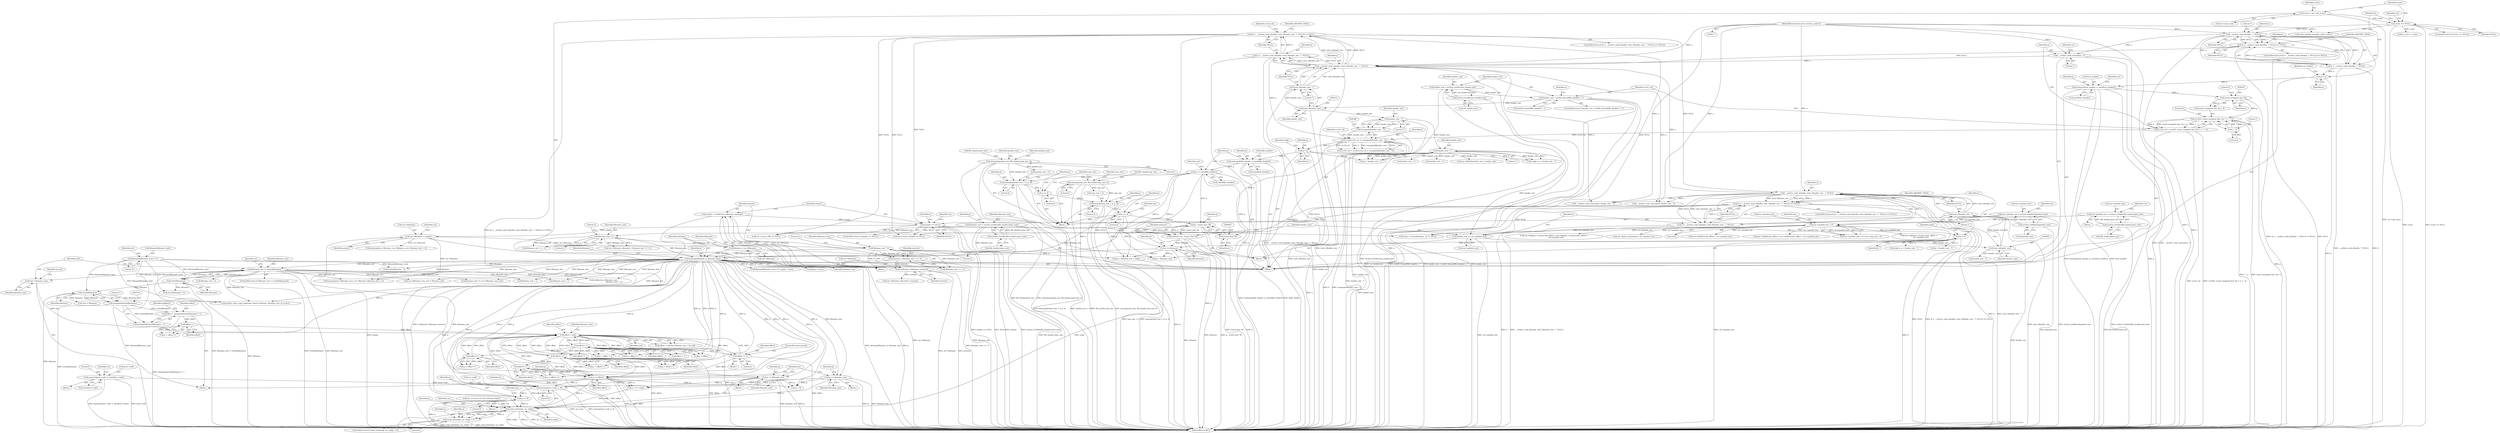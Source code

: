digraph "0_libarchive_5562545b5562f6d12a4ef991fae158bf4ccf92b6@API" {
"1001359" [label="(Call,memcpy(rar->salt, p, 8))"];
"1000304" [label="(Call,memset(&rar->salt, 0, sizeof(rar->salt)))"];
"1000700" [label="(Call,memcpy(filename, p, filename_size))"];
"1000695" [label="(Call,filename = rar->filename)"];
"1000685" [label="(Call,rar->filename = newptr)"];
"1000672" [label="(Call,newptr == NULL)"];
"1000664" [label="(Call,newptr = realloc(rar->filename, newsize))"];
"1000666" [label="(Call,realloc(rar->filename, newsize))"];
"1000657" [label="(Call,newsize = filename_size * 2 + 2)"];
"1000660" [label="(Call,filename_size * 2)"];
"1000650" [label="(Call,filename_size * 2)"];
"1000622" [label="(Call,filename_size = archive_le16dec(file_header.name_size))"];
"1000624" [label="(Call,archive_le16dec(file_header.name_size))"];
"1000366" [label="(Call,(h = __archive_read_ahead(a, (size_t)header_size - 7, NULL)) == NULL)"];
"1000367" [label="(Call,h = __archive_read_ahead(a, (size_t)header_size - 7, NULL))"];
"1000369" [label="(Call,__archive_read_ahead(a, (size_t)header_size - 7, NULL))"];
"1000253" [label="(Call,__archive_read_consume(a, 7))"];
"1000192" [label="(Call,__archive_read_ahead(a, 7, NULL))"];
"1000118" [label="(MethodParameterIn,struct archive_read *a)"];
"1000159" [label="(Call,sconv == NULL)"];
"1000153" [label="(Call,sconv = rar->opt_sconv)"];
"1000371" [label="(Call,(size_t)header_size - 7)"];
"1000372" [label="(Call,(size_t)header_size)"];
"1000223" [label="(Call,header_size < (int64_t)sizeof(file_header) + 7)"];
"1000216" [label="(Call,header_size = archive_le16dec(rar_header.size))"];
"1000218" [label="(Call,archive_le16dec(rar_header.size))"];
"1000189" [label="(Call,(h = __archive_read_ahead(a, 7, NULL)) == NULL)"];
"1000190" [label="(Call,h = __archive_read_ahead(a, 7, NULL))"];
"1000595" [label="(Call,(h = __archive_read_ahead(a, (size_t)header_size - 7, NULL)) == NULL)"];
"1000596" [label="(Call,h = __archive_read_ahead(a, (size_t)header_size - 7, NULL))"];
"1000598" [label="(Call,__archive_read_ahead(a, (size_t)header_size - 7, NULL))"];
"1000600" [label="(Call,(size_t)header_size - 7)"];
"1000601" [label="(Call,(size_t)header_size)"];
"1000589" [label="(Call,header_size += rar->packed_size)"];
"1000549" [label="(Call,rar->packed_size < 0)"];
"1000515" [label="(Call,rar->packed_size = archive_le64dec(&packed_size))"];
"1000519" [label="(Call,archive_le64dec(&packed_size))"];
"1000531" [label="(Call,rar->packed_size = archive_le32dec(file_header.pack_size))"];
"1000535" [label="(Call,archive_le32dec(file_header.pack_size))"];
"1000416" [label="(Call,header_size - 7)"];
"1000387" [label="(Call,header_size - 7)"];
"1000512" [label="(Call,p += 4)"];
"1000506" [label="(Call,memcpy(unp_size + 4, p, 4))"];
"1000500" [label="(Call,memcpy(unp_size, file_header.unp_size, 4))"];
"1000497" [label="(Call,p += 4)"];
"1000491" [label="(Call,memcpy(packed_size + 4, p, 4))"];
"1000485" [label="(Call,memcpy(packed_size, file_header.pack_size, 4))"];
"1000425" [label="(Call,p += sizeof(file_header))"];
"1000419" [label="(Call,memcpy(&file_header, p, sizeof(file_header)))"];
"1000409" [label="(Call,p = h)"];
"1000382" [label="(Call,crc32(crc32_val, h, (unsigned)(header_size - 7)))"];
"1000241" [label="(Call,crc32_val = crc32(0, (const unsigned char *)p + 2, 7 - 2))"];
"1000243" [label="(Call,crc32(0, (const unsigned char *)p + 2, 7 - 2))"];
"1000246" [label="(Call,(const unsigned char *)p)"];
"1000202" [label="(Call,memcpy(&rar_header, p, sizeof(rar_header)))"];
"1000199" [label="(Call,p = h)"];
"1000250" [label="(Call,7 - 2)"];
"1000385" [label="(Call,(unsigned)(header_size - 7))"];
"1000619" [label="(Call,p += distance)"];
"1000582" [label="(Call,distance = p - (const char *)h)"];
"1000584" [label="(Call,p - (const char *)h)"];
"1000586" [label="(Call,(const char *)h)"];
"1000609" [label="(Call,p = h)"];
"1001055" [label="(Call,p += filename_size)"];
"1000717" [label="(Call,filename_size != strlen(filename))"];
"1000719" [label="(Call,strlen(filename))"];
"1000704" [label="(Call,filename[filename_size] = '\0')"];
"1001007" [label="(Call,p += offset)"];
"1000807" [label="(Call,offset++)"];
"1000761" [label="(Call,offset < end)"];
"1000849" [label="(Call,offset += 2)"];
"1000777" [label="(Call,offset++)"];
"1000863" [label="(Call,offset++)"];
"1000751" [label="(Call,offset++)"];
"1000738" [label="(Call,offset = (unsigned)strlen(filename) + 1)"];
"1000741" [label="(Call,(unsigned)strlen(filename))"];
"1000743" [label="(Call,strlen(filename))"];
"1000875" [label="(Call,offset++)"];
"1000825" [label="(Call,offset++)"];
"1000727" [label="(Call,end = filename_size)"];
"1001075" [label="(Call,p += filename_size)"];
"1001365" [label="(Call,p += 8)"];
"1001377" [label="(Call,read_exttime(p, rar, endp))"];
"1001376" [label="(Call,read_exttime(p, rar, endp) < 0)"];
"1001360" [label="(Call,rar->salt)"];
"1000629" [label="(Call,p + filename_size > endp)"];
"1000597" [label="(Identifier,h)"];
"1000745" [label="(Literal,1)"];
"1000118" [label="(MethodParameterIn,struct archive_read *a)"];
"1000367" [label="(Call,h = __archive_read_ahead(a, (size_t)header_size - 7, NULL))"];
"1001101" [label="(Call,__archive_read_consume(a, header_size - 7))"];
"1000166" [label="(Identifier,rar)"];
"1000731" [label="(Identifier,fn_end)"];
"1000604" [label="(Literal,7)"];
"1001057" [label="(Identifier,filename_size)"];
"1000510" [label="(Identifier,p)"];
"1000690" [label="(Call,rar->filename_allocated = newsize)"];
"1000739" [label="(Identifier,offset)"];
"1000375" [label="(Literal,7)"];
"1000548" [label="(Call,rar->packed_size < 0 || rar->unp_size < 0)"];
"1001342" [label="(Block,)"];
"1001377" [label="(Call,read_exttime(p, rar, endp))"];
"1000497" [label="(Call,p += 4)"];
"1001075" [label="(Call,p += filename_size)"];
"1000664" [label="(Call,newptr = realloc(rar->filename, newsize))"];
"1001247" [label="(Call,realloc(rar->filename_save,\n                                      filename_size + 1))"];
"1000426" [label="(Identifier,p)"];
"1000743" [label="(Call,strlen(filename))"];
"1000594" [label="(ControlStructure,if ((h = __archive_read_ahead(a, (size_t)header_size - 7, NULL)) == NULL))"];
"1000732" [label="(Call,filename_size * 2)"];
"1000253" [label="(Call,__archive_read_consume(a, 7))"];
"1000625" [label="(Call,file_header.name_size)"];
"1000485" [label="(Call,memcpy(packed_size, file_header.pack_size, 4))"];
"1000189" [label="(Call,(h = __archive_read_ahead(a, 7, NULL)) == NULL)"];
"1000387" [label="(Call,header_size - 7)"];
"1000242" [label="(Identifier,crc32_val)"];
"1000412" [label="(Call,endp = p + header_size - 7)"];
"1001371" [label="(Identifier,rar)"];
"1000549" [label="(Call,rar->packed_size < 0)"];
"1000705" [label="(Call,filename[filename_size])"];
"1000761" [label="(Call,offset < end)"];
"1000718" [label="(Identifier,filename_size)"];
"1000532" [label="(Call,rar->packed_size)"];
"1000695" [label="(Call,filename = rar->filename)"];
"1001364" [label="(Literal,8)"];
"1000377" [label="(Identifier,NULL)"];
"1000765" [label="(Identifier,filename_size)"];
"1000531" [label="(Call,rar->packed_size = archive_le32dec(file_header.pack_size))"];
"1000687" [label="(Identifier,rar)"];
"1001345" [label="(Call,p + 8)"];
"1000666" [label="(Call,realloc(rar->filename, newsize))"];
"1000808" [label="(Identifier,offset)"];
"1000121" [label="(Block,)"];
"1000490" [label="(Literal,4)"];
"1000158" [label="(ControlStructure,if (sconv == NULL))"];
"1000196" [label="(Identifier,NULL)"];
"1000502" [label="(Call,file_header.unp_size)"];
"1001741" [label="(MethodReturn,RET)"];
"1000193" [label="(Identifier,a)"];
"1000414" [label="(Call,p + header_size - 7)"];
"1000696" [label="(Identifier,filename)"];
"1000598" [label="(Call,__archive_read_ahead(a, (size_t)header_size - 7, NULL))"];
"1000599" [label="(Identifier,a)"];
"1000218" [label="(Call,archive_le16dec(rar_header.size))"];
"1000863" [label="(Call,offset++)"];
"1000210" [label="(Identifier,rar)"];
"1000622" [label="(Call,filename_size = archive_le16dec(file_header.name_size))"];
"1000686" [label="(Call,rar->filename)"];
"1001059" [label="(Block,)"];
"1000205" [label="(Identifier,p)"];
"1000501" [label="(Identifier,unp_size)"];
"1000674" [label="(Identifier,NULL)"];
"1000717" [label="(Call,filename_size != strlen(filename))"];
"1000616" [label="(Call,header_size - 7)"];
"1000749" [label="(Call,p + offset++)"];
"1000425" [label="(Call,p += sizeof(file_header))"];
"1000206" [label="(Call,sizeof(rar_header))"];
"1001359" [label="(Call,memcpy(rar->salt, p, 8))"];
"1000556" [label="(Identifier,rar)"];
"1001076" [label="(Identifier,p)"];
"1000243" [label="(Call,crc32(0, (const unsigned char *)p + 2, 7 - 2))"];
"1000702" [label="(Identifier,p)"];
"1000224" [label="(Identifier,header_size)"];
"1000491" [label="(Call,memcpy(packed_size + 4, p, 4))"];
"1001103" [label="(Call,header_size - 7)"];
"1000651" [label="(Identifier,filename_size)"];
"1000727" [label="(Call,end = filename_size)"];
"1000420" [label="(Call,&file_header)"];
"1000663" [label="(Literal,2)"];
"1000484" [label="(Block,)"];
"1000250" [label="(Call,7 - 2)"];
"1000704" [label="(Call,filename[filename_size] = '\0')"];
"1000805" [label="(Call,p + offset++)"];
"1000747" [label="(Identifier,highbyte)"];
"1000519" [label="(Call,archive_le64dec(&packed_size))"];
"1000624" [label="(Call,archive_le16dec(file_header.name_size))"];
"1001226" [label="(Call,rar->dbo[rar->cursor].start_offset +\n        rar->packed_size)"];
"1000612" [label="(Call,endp = p + header_size - 7)"];
"1000188" [label="(ControlStructure,if ((h = __archive_read_ahead(a, 7, NULL)) == NULL))"];
"1000246" [label="(Call,(const unsigned char *)p)"];
"1000520" [label="(Call,&packed_size)"];
"1000496" [label="(Literal,4)"];
"1000194" [label="(Literal,7)"];
"1000541" [label="(Identifier,rar)"];
"1000740" [label="(Call,(unsigned)strlen(filename) + 1)"];
"1000517" [label="(Identifier,rar)"];
"1000983" [label="(Call,strp = filename)"];
"1001376" [label="(Call,read_exttime(p, rar, endp) < 0)"];
"1000191" [label="(Identifier,h)"];
"1000550" [label="(Call,rar->packed_size)"];
"1001055" [label="(Call,p += filename_size)"];
"1000826" [label="(Identifier,offset)"];
"1000144" [label="(Call,rar = (struct rar *)(a->format->data))"];
"1000588" [label="(Identifier,h)"];
"1000384" [label="(Identifier,h)"];
"1000235" [label="(Identifier,a)"];
"1000741" [label="(Call,(unsigned)strlen(filename))"];
"1000153" [label="(Call,sconv = rar->opt_sconv)"];
"1000530" [label="(Block,)"];
"1001047" [label="(Call,strchr(filename, '\\'))"];
"1000427" [label="(Call,sizeof(file_header))"];
"1000613" [label="(Identifier,endp)"];
"1001261" [label="(Call,filename_size + 1)"];
"1000254" [label="(Identifier,a)"];
"1000535" [label="(Call,archive_le32dec(file_header.pack_size))"];
"1000864" [label="(Identifier,offset)"];
"1000719" [label="(Call,strlen(filename))"];
"1000499" [label="(Literal,4)"];
"1001216" [label="(Call,rar->dbo[rar->cursor].end_offset = rar->dbo[rar->cursor].start_offset +\n        rar->packed_size)"];
"1000195" [label="(Identifier,NULL)"];
"1000383" [label="(Identifier,crc32_val)"];
"1000155" [label="(Call,rar->opt_sconv)"];
"1000728" [label="(Identifier,end)"];
"1000914" [label="(Call,filename[filename_size++] = p[cp] + extra)"];
"1000569" [label="(Call,rar->bytes_remaining = rar->packed_size)"];
"1000837" [label="(Call,offset + 1)"];
"1000762" [label="(Identifier,offset)"];
"1000658" [label="(Identifier,newsize)"];
"1000614" [label="(Call,p + header_size - 7)"];
"1001394" [label="(Call,header_size - 7)"];
"1000791" [label="(Block,)"];
"1000654" [label="(Block,)"];
"1000667" [label="(Call,rar->filename)"];
"1000516" [label="(Call,rar->packed_size)"];
"1000223" [label="(Call,header_size < (int64_t)sizeof(file_header) + 7)"];
"1000665" [label="(Identifier,newptr)"];
"1001254" [label="(Call,memcpy(rar->filename_save, rar->filename, filename_size + 1))"];
"1000591" [label="(Call,rar->packed_size)"];
"1000512" [label="(Call,p += 4)"];
"1000255" [label="(Literal,7)"];
"1000580" [label="(Block,)"];
"1001661" [label="(Call,archive_entry_copy_pathname_l(entry, filename, filename_size, fn_sconv))"];
"1000192" [label="(Call,__archive_read_ahead(a, 7, NULL))"];
"1000653" [label="(Literal,2)"];
"1000589" [label="(Call,header_size += rar->packed_size)"];
"1000584" [label="(Call,p - (const char *)h)"];
"1001064" [label="(Call,(strp = strchr(filename, '\\')) != NULL)"];
"1000389" [label="(Literal,7)"];
"1000608" [label="(Identifier,ARCHIVE_FATAL)"];
"1000861" [label="(Call,p + offset++)"];
"1000807" [label="(Call,offset++)"];
"1000851" [label="(Literal,2)"];
"1000508" [label="(Identifier,unp_size)"];
"1000251" [label="(Literal,7)"];
"1001386" [label="(Identifier,a)"];
"1000249" [label="(Literal,2)"];
"1000413" [label="(Identifier,endp)"];
"1000763" [label="(Identifier,end)"];
"1000631" [label="(Identifier,p)"];
"1000697" [label="(Call,rar->filename)"];
"1000953" [label="(Call,rar->sconv_utf16be == NULL)"];
"1000310" [label="(Call,sizeof(rar->salt))"];
"1000241" [label="(Call,crc32_val = crc32(0, (const unsigned char *)p + 2, 7 - 2))"];
"1000660" [label="(Call,filename_size * 2)"];
"1000388" [label="(Identifier,header_size)"];
"1001013" [label="(Call,rar->sconv_utf8 == NULL)"];
"1000645" [label="(Call,rar->filename_allocated < filename_size * 2 + 2)"];
"1000507" [label="(Call,unp_size + 4)"];
"1000536" [label="(Call,file_header.pack_size)"];
"1001363" [label="(Identifier,p)"];
"1000492" [label="(Call,packed_size + 4)"];
"1000760" [label="(Call,offset < end && filename_size < fn_end)"];
"1000630" [label="(Call,p + filename_size)"];
"1000738" [label="(Call,offset = (unsigned)strlen(filename) + 1)"];
"1001264" [label="(Call,rar->filename_save_size = filename_size)"];
"1000875" [label="(Call,offset++)"];
"1000260" [label="(Identifier,rar)"];
"1000849" [label="(Call,offset += 2)"];
"1000553" [label="(Literal,0)"];
"1000873" [label="(Call,p + offset++)"];
"1000371" [label="(Call,(size_t)header_size - 7)"];
"1001007" [label="(Call,p += offset)"];
"1000876" [label="(Identifier,offset)"];
"1000225" [label="(Call,(int64_t)sizeof(file_header) + 7)"];
"1000222" [label="(ControlStructure,if (header_size < (int64_t)sizeof(file_header) + 7))"];
"1000199" [label="(Call,p = h)"];
"1000751" [label="(Call,offset++)"];
"1000700" [label="(Call,memcpy(filename, p, filename_size))"];
"1000752" [label="(Identifier,offset)"];
"1000679" [label="(Identifier,a)"];
"1000596" [label="(Call,h = __archive_read_ahead(a, (size_t)header_size - 7, NULL))"];
"1001378" [label="(Identifier,p)"];
"1000366" [label="(Call,(h = __archive_read_ahead(a, (size_t)header_size - 7, NULL)) == NULL)"];
"1000850" [label="(Identifier,offset)"];
"1000198" [label="(Identifier,ARCHIVE_FATAL)"];
"1000595" [label="(Call,(h = __archive_read_ahead(a, (size_t)header_size - 7, NULL)) == NULL)"];
"1000659" [label="(Call,filename_size * 2 + 2)"];
"1001418" [label="(Call,rar->dbo[0].start_offset + rar->packed_size)"];
"1000672" [label="(Call,newptr == NULL)"];
"1000376" [label="(Identifier,NULL)"];
"1000382" [label="(Call,crc32(crc32_val, h, (unsigned)(header_size - 7)))"];
"1000846" [label="(Call,p + offset)"];
"1000154" [label="(Identifier,sconv)"];
"1001392" [label="(Call,__archive_read_consume(a, header_size - 7))"];
"1000511" [label="(Literal,4)"];
"1001367" [label="(Literal,8)"];
"1000379" [label="(Identifier,ARCHIVE_FATAL)"];
"1000263" [label="(Block,)"];
"1000835" [label="(Call,p + offset + 1)"];
"1000161" [label="(Identifier,NULL)"];
"1000919" [label="(Call,p[cp] + extra)"];
"1000585" [label="(Identifier,p)"];
"1000823" [label="(Call,p + offset++)"];
"1000411" [label="(Identifier,h)"];
"1001381" [label="(Literal,0)"];
"1000583" [label="(Identifier,distance)"];
"1000606" [label="(Identifier,NULL)"];
"1000431" [label="(Identifier,rar)"];
"1000650" [label="(Call,filename_size * 2)"];
"1000661" [label="(Identifier,filename_size)"];
"1000304" [label="(Call,memset(&rar->salt, 0, sizeof(rar->salt)))"];
"1000365" [label="(ControlStructure,if ((h = __archive_read_ahead(a, (size_t)header_size - 7, NULL)) == NULL))"];
"1000495" [label="(Identifier,p)"];
"1001380" [label="(Identifier,endp)"];
"1001056" [label="(Identifier,p)"];
"1001090" [label="(Call,memcmp(rar->filename, rar->filename_save, filename_size + 1))"];
"1000610" [label="(Identifier,p)"];
"1000372" [label="(Call,(size_t)header_size)"];
"1000368" [label="(Identifier,h)"];
"1000712" [label="(Identifier,rar)"];
"1000852" [label="(ControlStructure,break;)"];
"1001251" [label="(Call,filename_size + 1)"];
"1000487" [label="(Call,file_header.pack_size)"];
"1000621" [label="(Identifier,distance)"];
"1000515" [label="(Call,rar->packed_size = archive_le64dec(&packed_size))"];
"1001297" [label="(Call,rar->dbo[0].header_size = header_size)"];
"1000701" [label="(Identifier,filename)"];
"1000720" [label="(Identifier,filename)"];
"1001379" [label="(Identifier,rar)"];
"1000673" [label="(Identifier,newptr)"];
"1000160" [label="(Identifier,sconv)"];
"1000202" [label="(Call,memcpy(&rar_header, p, sizeof(rar_header)))"];
"1000652" [label="(Literal,2)"];
"1000657" [label="(Call,newsize = filename_size * 2 + 2)"];
"1000778" [label="(Identifier,offset)"];
"1001084" [label="(Call,filename_size == rar->filename_save_size)"];
"1000204" [label="(Identifier,rar_header)"];
"1000385" [label="(Call,(unsigned)(header_size - 7))"];
"1000600" [label="(Call,(size_t)header_size - 7)"];
"1000744" [label="(Identifier,filename)"];
"1000252" [label="(Literal,2)"];
"1000706" [label="(Identifier,filename)"];
"1000416" [label="(Call,header_size - 7)"];
"1000623" [label="(Identifier,filename_size)"];
"1000203" [label="(Call,&rar_header)"];
"1000685" [label="(Call,rar->filename = newptr)"];
"1000417" [label="(Identifier,header_size)"];
"1000369" [label="(Call,__archive_read_ahead(a, (size_t)header_size - 7, NULL))"];
"1000609" [label="(Call,p = h)"];
"1000689" [label="(Identifier,newptr)"];
"1000201" [label="(Identifier,h)"];
"1000498" [label="(Identifier,p)"];
"1001008" [label="(Identifier,p)"];
"1001365" [label="(Call,p += 8)"];
"1000506" [label="(Call,memcpy(unp_size + 4, p, 4))"];
"1000486" [label="(Identifier,packed_size)"];
"1000316" [label="(Identifier,rar)"];
"1000662" [label="(Literal,2)"];
"1000423" [label="(Call,sizeof(file_header))"];
"1000649" [label="(Call,filename_size * 2 + 2)"];
"1001015" [label="(Identifier,rar)"];
"1000671" [label="(ControlStructure,if (newptr == NULL))"];
"1000524" [label="(Identifier,rar)"];
"1000513" [label="(Identifier,p)"];
"1000381" [label="(Identifier,crc32_val)"];
"1001344" [label="(Call,p + 8 > endp)"];
"1000159" [label="(Call,sconv == NULL)"];
"1000505" [label="(Literal,4)"];
"1001060" [label="(Call,fn_sconv = sconv)"];
"1000217" [label="(Identifier,header_size)"];
"1000418" [label="(Literal,7)"];
"1000419" [label="(Call,memcpy(&file_header, p, sizeof(file_header)))"];
"1000410" [label="(Identifier,p)"];
"1000500" [label="(Call,memcpy(unp_size, file_header.unp_size, 4))"];
"1001009" [label="(Identifier,offset)"];
"1001375" [label="(ControlStructure,if (read_exttime(p, rar, endp) < 0))"];
"1000692" [label="(Identifier,rar)"];
"1000721" [label="(Block,)"];
"1001366" [label="(Identifier,p)"];
"1000245" [label="(Call,(const unsigned char *)p + 2)"];
"1001011" [label="(Block,)"];
"1001410" [label="(Call,rar->dbo[0].end_offset = rar->dbo[0].start_offset + rar->packed_size)"];
"1000305" [label="(Call,&rar->salt)"];
"1000216" [label="(Call,header_size = archive_le16dec(rar_header.size))"];
"1000586" [label="(Call,(const char *)h)"];
"1000582" [label="(Call,distance = p - (const char *)h)"];
"1000493" [label="(Identifier,packed_size)"];
"1000190" [label="(Call,h = __archive_read_ahead(a, 7, NULL))"];
"1000409" [label="(Call,p = h)"];
"1001081" [label="(Identifier,rar)"];
"1000777" [label="(Call,offset++)"];
"1000200" [label="(Identifier,p)"];
"1000309" [label="(Literal,0)"];
"1000380" [label="(Call,crc32_val = crc32(crc32_val, h, (unsigned)(header_size - 7)))"];
"1001714" [label="(Call,read_symlink_stored(a, entry, sconv))"];
"1000620" [label="(Identifier,p)"];
"1000248" [label="(Identifier,p)"];
"1000374" [label="(Identifier,header_size)"];
"1000244" [label="(Literal,0)"];
"1000619" [label="(Call,p += distance)"];
"1001067" [label="(Call,strchr(filename, '\\'))"];
"1000590" [label="(Identifier,header_size)"];
"1000603" [label="(Identifier,header_size)"];
"1000605" [label="(Identifier,NULL)"];
"1001393" [label="(Identifier,a)"];
"1000703" [label="(Identifier,filename_size)"];
"1000670" [label="(Identifier,newsize)"];
"1000708" [label="(Literal,'\0')"];
"1000825" [label="(Call,offset++)"];
"1000514" [label="(Literal,4)"];
"1000219" [label="(Call,rar_header.size)"];
"1000601" [label="(Call,(size_t)header_size)"];
"1000611" [label="(Identifier,h)"];
"1000370" [label="(Identifier,a)"];
"1000775" [label="(Call,p + offset++)"];
"1000716" [label="(ControlStructure,if (filename_size != strlen(filename)))"];
"1001077" [label="(Identifier,filename_size)"];
"1000422" [label="(Identifier,p)"];
"1000729" [label="(Identifier,filename_size)"];
"1001359" -> "1001342"  [label="AST: "];
"1001359" -> "1001364"  [label="CFG: "];
"1001360" -> "1001359"  [label="AST: "];
"1001363" -> "1001359"  [label="AST: "];
"1001364" -> "1001359"  [label="AST: "];
"1001366" -> "1001359"  [label="CFG: "];
"1001359" -> "1001741"  [label="DDG: memcpy(rar->salt, p, 8)"];
"1001359" -> "1001741"  [label="DDG: rar->salt"];
"1000304" -> "1001359"  [label="DDG: &rar->salt"];
"1000700" -> "1001359"  [label="DDG: p"];
"1001055" -> "1001359"  [label="DDG: p"];
"1001007" -> "1001359"  [label="DDG: p"];
"1001075" -> "1001359"  [label="DDG: p"];
"1001359" -> "1001365"  [label="DDG: p"];
"1000304" -> "1000263"  [label="AST: "];
"1000304" -> "1000310"  [label="CFG: "];
"1000305" -> "1000304"  [label="AST: "];
"1000309" -> "1000304"  [label="AST: "];
"1000310" -> "1000304"  [label="AST: "];
"1000316" -> "1000304"  [label="CFG: "];
"1000304" -> "1001741"  [label="DDG: memset(&rar->salt, 0, sizeof(rar->salt))"];
"1000304" -> "1001741"  [label="DDG: &rar->salt"];
"1000700" -> "1000121"  [label="AST: "];
"1000700" -> "1000703"  [label="CFG: "];
"1000701" -> "1000700"  [label="AST: "];
"1000702" -> "1000700"  [label="AST: "];
"1000703" -> "1000700"  [label="AST: "];
"1000706" -> "1000700"  [label="CFG: "];
"1000700" -> "1001741"  [label="DDG: memcpy(filename, p, filename_size)"];
"1000700" -> "1001741"  [label="DDG: p"];
"1000695" -> "1000700"  [label="DDG: filename"];
"1000512" -> "1000700"  [label="DDG: p"];
"1000425" -> "1000700"  [label="DDG: p"];
"1000619" -> "1000700"  [label="DDG: p"];
"1000650" -> "1000700"  [label="DDG: filename_size"];
"1000660" -> "1000700"  [label="DDG: filename_size"];
"1000700" -> "1000717"  [label="DDG: filename_size"];
"1000700" -> "1000719"  [label="DDG: filename"];
"1000700" -> "1000749"  [label="DDG: p"];
"1000700" -> "1000775"  [label="DDG: p"];
"1000700" -> "1000805"  [label="DDG: p"];
"1000700" -> "1000823"  [label="DDG: p"];
"1000700" -> "1000835"  [label="DDG: p"];
"1000700" -> "1000846"  [label="DDG: p"];
"1000700" -> "1000861"  [label="DDG: p"];
"1000700" -> "1000873"  [label="DDG: p"];
"1000700" -> "1000914"  [label="DDG: p"];
"1000700" -> "1000919"  [label="DDG: p"];
"1000700" -> "1001007"  [label="DDG: p"];
"1000700" -> "1001055"  [label="DDG: p"];
"1000700" -> "1001067"  [label="DDG: filename"];
"1000700" -> "1001075"  [label="DDG: filename_size"];
"1000700" -> "1001075"  [label="DDG: p"];
"1000700" -> "1001084"  [label="DDG: filename_size"];
"1000700" -> "1001247"  [label="DDG: filename_size"];
"1000700" -> "1001251"  [label="DDG: filename_size"];
"1000700" -> "1001254"  [label="DDG: filename_size"];
"1000700" -> "1001261"  [label="DDG: filename_size"];
"1000700" -> "1001264"  [label="DDG: filename_size"];
"1000700" -> "1001344"  [label="DDG: p"];
"1000700" -> "1001345"  [label="DDG: p"];
"1000700" -> "1001365"  [label="DDG: p"];
"1000700" -> "1001377"  [label="DDG: p"];
"1000700" -> "1001661"  [label="DDG: filename_size"];
"1000695" -> "1000121"  [label="AST: "];
"1000695" -> "1000697"  [label="CFG: "];
"1000696" -> "1000695"  [label="AST: "];
"1000697" -> "1000695"  [label="AST: "];
"1000701" -> "1000695"  [label="CFG: "];
"1000695" -> "1001741"  [label="DDG: rar->filename"];
"1000685" -> "1000695"  [label="DDG: rar->filename"];
"1000685" -> "1000654"  [label="AST: "];
"1000685" -> "1000689"  [label="CFG: "];
"1000686" -> "1000685"  [label="AST: "];
"1000689" -> "1000685"  [label="AST: "];
"1000692" -> "1000685"  [label="CFG: "];
"1000685" -> "1001741"  [label="DDG: newptr"];
"1000672" -> "1000685"  [label="DDG: newptr"];
"1000685" -> "1001090"  [label="DDG: rar->filename"];
"1000685" -> "1001254"  [label="DDG: rar->filename"];
"1000672" -> "1000671"  [label="AST: "];
"1000672" -> "1000674"  [label="CFG: "];
"1000673" -> "1000672"  [label="AST: "];
"1000674" -> "1000672"  [label="AST: "];
"1000679" -> "1000672"  [label="CFG: "];
"1000687" -> "1000672"  [label="CFG: "];
"1000672" -> "1001741"  [label="DDG: newptr == NULL"];
"1000672" -> "1001741"  [label="DDG: NULL"];
"1000672" -> "1001741"  [label="DDG: newptr"];
"1000664" -> "1000672"  [label="DDG: newptr"];
"1000366" -> "1000672"  [label="DDG: NULL"];
"1000595" -> "1000672"  [label="DDG: NULL"];
"1000672" -> "1000953"  [label="DDG: NULL"];
"1000672" -> "1001013"  [label="DDG: NULL"];
"1000672" -> "1001064"  [label="DDG: NULL"];
"1000664" -> "1000654"  [label="AST: "];
"1000664" -> "1000666"  [label="CFG: "];
"1000665" -> "1000664"  [label="AST: "];
"1000666" -> "1000664"  [label="AST: "];
"1000673" -> "1000664"  [label="CFG: "];
"1000664" -> "1001741"  [label="DDG: realloc(rar->filename, newsize)"];
"1000666" -> "1000664"  [label="DDG: rar->filename"];
"1000666" -> "1000664"  [label="DDG: newsize"];
"1000666" -> "1000670"  [label="CFG: "];
"1000667" -> "1000666"  [label="AST: "];
"1000670" -> "1000666"  [label="AST: "];
"1000666" -> "1001741"  [label="DDG: newsize"];
"1000666" -> "1001741"  [label="DDG: rar->filename"];
"1000657" -> "1000666"  [label="DDG: newsize"];
"1000666" -> "1000690"  [label="DDG: newsize"];
"1000657" -> "1000654"  [label="AST: "];
"1000657" -> "1000659"  [label="CFG: "];
"1000658" -> "1000657"  [label="AST: "];
"1000659" -> "1000657"  [label="AST: "];
"1000665" -> "1000657"  [label="CFG: "];
"1000657" -> "1001741"  [label="DDG: filename_size * 2 + 2"];
"1000660" -> "1000657"  [label="DDG: filename_size"];
"1000660" -> "1000657"  [label="DDG: 2"];
"1000660" -> "1000659"  [label="AST: "];
"1000660" -> "1000662"  [label="CFG: "];
"1000661" -> "1000660"  [label="AST: "];
"1000662" -> "1000660"  [label="AST: "];
"1000663" -> "1000660"  [label="CFG: "];
"1000660" -> "1001741"  [label="DDG: filename_size"];
"1000660" -> "1000659"  [label="DDG: filename_size"];
"1000660" -> "1000659"  [label="DDG: 2"];
"1000650" -> "1000660"  [label="DDG: filename_size"];
"1000650" -> "1000649"  [label="AST: "];
"1000650" -> "1000652"  [label="CFG: "];
"1000651" -> "1000650"  [label="AST: "];
"1000652" -> "1000650"  [label="AST: "];
"1000653" -> "1000650"  [label="CFG: "];
"1000650" -> "1000645"  [label="DDG: filename_size"];
"1000650" -> "1000645"  [label="DDG: 2"];
"1000650" -> "1000649"  [label="DDG: filename_size"];
"1000650" -> "1000649"  [label="DDG: 2"];
"1000622" -> "1000650"  [label="DDG: filename_size"];
"1000622" -> "1000121"  [label="AST: "];
"1000622" -> "1000624"  [label="CFG: "];
"1000623" -> "1000622"  [label="AST: "];
"1000624" -> "1000622"  [label="AST: "];
"1000631" -> "1000622"  [label="CFG: "];
"1000622" -> "1001741"  [label="DDG: archive_le16dec(file_header.name_size)"];
"1000624" -> "1000622"  [label="DDG: file_header.name_size"];
"1000622" -> "1000629"  [label="DDG: filename_size"];
"1000622" -> "1000630"  [label="DDG: filename_size"];
"1000624" -> "1000625"  [label="CFG: "];
"1000625" -> "1000624"  [label="AST: "];
"1000624" -> "1001741"  [label="DDG: file_header.name_size"];
"1000366" -> "1000365"  [label="AST: "];
"1000366" -> "1000377"  [label="CFG: "];
"1000367" -> "1000366"  [label="AST: "];
"1000377" -> "1000366"  [label="AST: "];
"1000379" -> "1000366"  [label="CFG: "];
"1000381" -> "1000366"  [label="CFG: "];
"1000366" -> "1001741"  [label="DDG: NULL"];
"1000366" -> "1001741"  [label="DDG: (h = __archive_read_ahead(a, (size_t)header_size - 7, NULL)) == NULL"];
"1000367" -> "1000366"  [label="DDG: h"];
"1000369" -> "1000366"  [label="DDG: a"];
"1000369" -> "1000366"  [label="DDG: (size_t)header_size - 7"];
"1000369" -> "1000366"  [label="DDG: NULL"];
"1000366" -> "1000598"  [label="DDG: NULL"];
"1000366" -> "1000953"  [label="DDG: NULL"];
"1000366" -> "1001013"  [label="DDG: NULL"];
"1000366" -> "1001064"  [label="DDG: NULL"];
"1000367" -> "1000369"  [label="CFG: "];
"1000368" -> "1000367"  [label="AST: "];
"1000369" -> "1000367"  [label="AST: "];
"1000377" -> "1000367"  [label="CFG: "];
"1000367" -> "1001741"  [label="DDG: __archive_read_ahead(a, (size_t)header_size - 7, NULL)"];
"1000367" -> "1001741"  [label="DDG: h"];
"1000369" -> "1000367"  [label="DDG: a"];
"1000369" -> "1000367"  [label="DDG: (size_t)header_size - 7"];
"1000369" -> "1000367"  [label="DDG: NULL"];
"1000367" -> "1000382"  [label="DDG: h"];
"1000369" -> "1000376"  [label="CFG: "];
"1000370" -> "1000369"  [label="AST: "];
"1000371" -> "1000369"  [label="AST: "];
"1000376" -> "1000369"  [label="AST: "];
"1000369" -> "1001741"  [label="DDG: a"];
"1000369" -> "1001741"  [label="DDG: (size_t)header_size - 7"];
"1000253" -> "1000369"  [label="DDG: a"];
"1000118" -> "1000369"  [label="DDG: a"];
"1000371" -> "1000369"  [label="DDG: (size_t)header_size"];
"1000371" -> "1000369"  [label="DDG: 7"];
"1000189" -> "1000369"  [label="DDG: NULL"];
"1000369" -> "1000598"  [label="DDG: a"];
"1000369" -> "1001101"  [label="DDG: a"];
"1000369" -> "1001392"  [label="DDG: a"];
"1000253" -> "1000121"  [label="AST: "];
"1000253" -> "1000255"  [label="CFG: "];
"1000254" -> "1000253"  [label="AST: "];
"1000255" -> "1000253"  [label="AST: "];
"1000260" -> "1000253"  [label="CFG: "];
"1000253" -> "1001741"  [label="DDG: __archive_read_consume(a, 7)"];
"1000253" -> "1001741"  [label="DDG: a"];
"1000192" -> "1000253"  [label="DDG: a"];
"1000118" -> "1000253"  [label="DDG: a"];
"1000192" -> "1000190"  [label="AST: "];
"1000192" -> "1000195"  [label="CFG: "];
"1000193" -> "1000192"  [label="AST: "];
"1000194" -> "1000192"  [label="AST: "];
"1000195" -> "1000192"  [label="AST: "];
"1000190" -> "1000192"  [label="CFG: "];
"1000192" -> "1001741"  [label="DDG: a"];
"1000192" -> "1000189"  [label="DDG: a"];
"1000192" -> "1000189"  [label="DDG: 7"];
"1000192" -> "1000189"  [label="DDG: NULL"];
"1000192" -> "1000190"  [label="DDG: a"];
"1000192" -> "1000190"  [label="DDG: 7"];
"1000192" -> "1000190"  [label="DDG: NULL"];
"1000118" -> "1000192"  [label="DDG: a"];
"1000159" -> "1000192"  [label="DDG: NULL"];
"1000118" -> "1000117"  [label="AST: "];
"1000118" -> "1001741"  [label="DDG: a"];
"1000118" -> "1000598"  [label="DDG: a"];
"1000118" -> "1001101"  [label="DDG: a"];
"1000118" -> "1001392"  [label="DDG: a"];
"1000118" -> "1001714"  [label="DDG: a"];
"1000159" -> "1000158"  [label="AST: "];
"1000159" -> "1000161"  [label="CFG: "];
"1000160" -> "1000159"  [label="AST: "];
"1000161" -> "1000159"  [label="AST: "];
"1000166" -> "1000159"  [label="CFG: "];
"1000191" -> "1000159"  [label="CFG: "];
"1000159" -> "1001741"  [label="DDG: sconv == NULL"];
"1000159" -> "1001741"  [label="DDG: sconv"];
"1000153" -> "1000159"  [label="DDG: sconv"];
"1000159" -> "1001060"  [label="DDG: sconv"];
"1000159" -> "1001714"  [label="DDG: sconv"];
"1000153" -> "1000121"  [label="AST: "];
"1000153" -> "1000155"  [label="CFG: "];
"1000154" -> "1000153"  [label="AST: "];
"1000155" -> "1000153"  [label="AST: "];
"1000160" -> "1000153"  [label="CFG: "];
"1000153" -> "1001741"  [label="DDG: rar->opt_sconv"];
"1000371" -> "1000375"  [label="CFG: "];
"1000372" -> "1000371"  [label="AST: "];
"1000375" -> "1000371"  [label="AST: "];
"1000376" -> "1000371"  [label="CFG: "];
"1000371" -> "1001741"  [label="DDG: (size_t)header_size"];
"1000372" -> "1000371"  [label="DDG: header_size"];
"1000372" -> "1000374"  [label="CFG: "];
"1000373" -> "1000372"  [label="AST: "];
"1000374" -> "1000372"  [label="AST: "];
"1000375" -> "1000372"  [label="CFG: "];
"1000372" -> "1001741"  [label="DDG: header_size"];
"1000223" -> "1000372"  [label="DDG: header_size"];
"1000372" -> "1000387"  [label="DDG: header_size"];
"1000223" -> "1000222"  [label="AST: "];
"1000223" -> "1000225"  [label="CFG: "];
"1000224" -> "1000223"  [label="AST: "];
"1000225" -> "1000223"  [label="AST: "];
"1000235" -> "1000223"  [label="CFG: "];
"1000242" -> "1000223"  [label="CFG: "];
"1000223" -> "1001741"  [label="DDG: (int64_t)sizeof(file_header) + 7"];
"1000223" -> "1001741"  [label="DDG: header_size < (int64_t)sizeof(file_header) + 7"];
"1000223" -> "1001741"  [label="DDG: header_size"];
"1000216" -> "1000223"  [label="DDG: header_size"];
"1000216" -> "1000121"  [label="AST: "];
"1000216" -> "1000218"  [label="CFG: "];
"1000217" -> "1000216"  [label="AST: "];
"1000218" -> "1000216"  [label="AST: "];
"1000224" -> "1000216"  [label="CFG: "];
"1000216" -> "1001741"  [label="DDG: archive_le16dec(rar_header.size)"];
"1000218" -> "1000216"  [label="DDG: rar_header.size"];
"1000218" -> "1000219"  [label="CFG: "];
"1000219" -> "1000218"  [label="AST: "];
"1000218" -> "1001741"  [label="DDG: rar_header.size"];
"1000189" -> "1000188"  [label="AST: "];
"1000189" -> "1000196"  [label="CFG: "];
"1000190" -> "1000189"  [label="AST: "];
"1000196" -> "1000189"  [label="AST: "];
"1000198" -> "1000189"  [label="CFG: "];
"1000200" -> "1000189"  [label="CFG: "];
"1000189" -> "1001741"  [label="DDG: (h = __archive_read_ahead(a, 7, NULL)) == NULL"];
"1000189" -> "1001741"  [label="DDG: NULL"];
"1000190" -> "1000189"  [label="DDG: h"];
"1000191" -> "1000190"  [label="AST: "];
"1000196" -> "1000190"  [label="CFG: "];
"1000190" -> "1001741"  [label="DDG: h"];
"1000190" -> "1001741"  [label="DDG: __archive_read_ahead(a, 7, NULL)"];
"1000190" -> "1000199"  [label="DDG: h"];
"1000595" -> "1000594"  [label="AST: "];
"1000595" -> "1000606"  [label="CFG: "];
"1000596" -> "1000595"  [label="AST: "];
"1000606" -> "1000595"  [label="AST: "];
"1000608" -> "1000595"  [label="CFG: "];
"1000610" -> "1000595"  [label="CFG: "];
"1000595" -> "1001741"  [label="DDG: (h = __archive_read_ahead(a, (size_t)header_size - 7, NULL)) == NULL"];
"1000595" -> "1001741"  [label="DDG: NULL"];
"1000596" -> "1000595"  [label="DDG: h"];
"1000598" -> "1000595"  [label="DDG: a"];
"1000598" -> "1000595"  [label="DDG: (size_t)header_size - 7"];
"1000598" -> "1000595"  [label="DDG: NULL"];
"1000595" -> "1000953"  [label="DDG: NULL"];
"1000595" -> "1001013"  [label="DDG: NULL"];
"1000595" -> "1001064"  [label="DDG: NULL"];
"1000596" -> "1000598"  [label="CFG: "];
"1000597" -> "1000596"  [label="AST: "];
"1000598" -> "1000596"  [label="AST: "];
"1000606" -> "1000596"  [label="CFG: "];
"1000596" -> "1001741"  [label="DDG: __archive_read_ahead(a, (size_t)header_size - 7, NULL)"];
"1000596" -> "1001741"  [label="DDG: h"];
"1000598" -> "1000596"  [label="DDG: a"];
"1000598" -> "1000596"  [label="DDG: (size_t)header_size - 7"];
"1000598" -> "1000596"  [label="DDG: NULL"];
"1000596" -> "1000609"  [label="DDG: h"];
"1000598" -> "1000605"  [label="CFG: "];
"1000599" -> "1000598"  [label="AST: "];
"1000600" -> "1000598"  [label="AST: "];
"1000605" -> "1000598"  [label="AST: "];
"1000598" -> "1001741"  [label="DDG: a"];
"1000598" -> "1001741"  [label="DDG: (size_t)header_size - 7"];
"1000600" -> "1000598"  [label="DDG: (size_t)header_size"];
"1000600" -> "1000598"  [label="DDG: 7"];
"1000598" -> "1001101"  [label="DDG: a"];
"1000598" -> "1001392"  [label="DDG: a"];
"1000600" -> "1000604"  [label="CFG: "];
"1000601" -> "1000600"  [label="AST: "];
"1000604" -> "1000600"  [label="AST: "];
"1000605" -> "1000600"  [label="CFG: "];
"1000600" -> "1001741"  [label="DDG: (size_t)header_size"];
"1000601" -> "1000600"  [label="DDG: header_size"];
"1000601" -> "1000603"  [label="CFG: "];
"1000602" -> "1000601"  [label="AST: "];
"1000603" -> "1000601"  [label="AST: "];
"1000604" -> "1000601"  [label="CFG: "];
"1000601" -> "1001741"  [label="DDG: header_size"];
"1000589" -> "1000601"  [label="DDG: header_size"];
"1000601" -> "1000616"  [label="DDG: header_size"];
"1000589" -> "1000580"  [label="AST: "];
"1000589" -> "1000591"  [label="CFG: "];
"1000590" -> "1000589"  [label="AST: "];
"1000591" -> "1000589"  [label="AST: "];
"1000597" -> "1000589"  [label="CFG: "];
"1000589" -> "1001741"  [label="DDG: rar->packed_size"];
"1000549" -> "1000589"  [label="DDG: rar->packed_size"];
"1000416" -> "1000589"  [label="DDG: header_size"];
"1000549" -> "1000548"  [label="AST: "];
"1000549" -> "1000553"  [label="CFG: "];
"1000550" -> "1000549"  [label="AST: "];
"1000553" -> "1000549"  [label="AST: "];
"1000556" -> "1000549"  [label="CFG: "];
"1000548" -> "1000549"  [label="CFG: "];
"1000549" -> "1001741"  [label="DDG: rar->packed_size"];
"1000549" -> "1000548"  [label="DDG: rar->packed_size"];
"1000549" -> "1000548"  [label="DDG: 0"];
"1000515" -> "1000549"  [label="DDG: rar->packed_size"];
"1000531" -> "1000549"  [label="DDG: rar->packed_size"];
"1000549" -> "1000569"  [label="DDG: rar->packed_size"];
"1000549" -> "1001216"  [label="DDG: rar->packed_size"];
"1000549" -> "1001226"  [label="DDG: rar->packed_size"];
"1000549" -> "1001410"  [label="DDG: rar->packed_size"];
"1000549" -> "1001418"  [label="DDG: rar->packed_size"];
"1000515" -> "1000484"  [label="AST: "];
"1000515" -> "1000519"  [label="CFG: "];
"1000516" -> "1000515"  [label="AST: "];
"1000519" -> "1000515"  [label="AST: "];
"1000524" -> "1000515"  [label="CFG: "];
"1000515" -> "1001741"  [label="DDG: archive_le64dec(&packed_size)"];
"1000519" -> "1000515"  [label="DDG: &packed_size"];
"1000519" -> "1000520"  [label="CFG: "];
"1000520" -> "1000519"  [label="AST: "];
"1000519" -> "1001741"  [label="DDG: &packed_size"];
"1000531" -> "1000530"  [label="AST: "];
"1000531" -> "1000535"  [label="CFG: "];
"1000532" -> "1000531"  [label="AST: "];
"1000535" -> "1000531"  [label="AST: "];
"1000541" -> "1000531"  [label="CFG: "];
"1000531" -> "1001741"  [label="DDG: archive_le32dec(file_header.pack_size)"];
"1000535" -> "1000531"  [label="DDG: file_header.pack_size"];
"1000535" -> "1000536"  [label="CFG: "];
"1000536" -> "1000535"  [label="AST: "];
"1000535" -> "1001741"  [label="DDG: file_header.pack_size"];
"1000416" -> "1000414"  [label="AST: "];
"1000416" -> "1000418"  [label="CFG: "];
"1000417" -> "1000416"  [label="AST: "];
"1000418" -> "1000416"  [label="AST: "];
"1000414" -> "1000416"  [label="CFG: "];
"1000416" -> "1001741"  [label="DDG: header_size"];
"1000416" -> "1000412"  [label="DDG: header_size"];
"1000416" -> "1000412"  [label="DDG: 7"];
"1000416" -> "1000414"  [label="DDG: header_size"];
"1000416" -> "1000414"  [label="DDG: 7"];
"1000387" -> "1000416"  [label="DDG: header_size"];
"1000416" -> "1001103"  [label="DDG: header_size"];
"1000416" -> "1001297"  [label="DDG: header_size"];
"1000416" -> "1001394"  [label="DDG: header_size"];
"1000387" -> "1000385"  [label="AST: "];
"1000387" -> "1000389"  [label="CFG: "];
"1000388" -> "1000387"  [label="AST: "];
"1000389" -> "1000387"  [label="AST: "];
"1000385" -> "1000387"  [label="CFG: "];
"1000387" -> "1001741"  [label="DDG: header_size"];
"1000387" -> "1000385"  [label="DDG: header_size"];
"1000387" -> "1000385"  [label="DDG: 7"];
"1000512" -> "1000484"  [label="AST: "];
"1000512" -> "1000514"  [label="CFG: "];
"1000513" -> "1000512"  [label="AST: "];
"1000514" -> "1000512"  [label="AST: "];
"1000517" -> "1000512"  [label="CFG: "];
"1000512" -> "1001741"  [label="DDG: p"];
"1000506" -> "1000512"  [label="DDG: p"];
"1000512" -> "1000584"  [label="DDG: p"];
"1000512" -> "1000629"  [label="DDG: p"];
"1000512" -> "1000630"  [label="DDG: p"];
"1000506" -> "1000484"  [label="AST: "];
"1000506" -> "1000511"  [label="CFG: "];
"1000507" -> "1000506"  [label="AST: "];
"1000510" -> "1000506"  [label="AST: "];
"1000511" -> "1000506"  [label="AST: "];
"1000513" -> "1000506"  [label="CFG: "];
"1000506" -> "1001741"  [label="DDG: memcpy(unp_size + 4, p, 4)"];
"1000506" -> "1001741"  [label="DDG: unp_size + 4"];
"1000500" -> "1000506"  [label="DDG: unp_size"];
"1000497" -> "1000506"  [label="DDG: p"];
"1000500" -> "1000484"  [label="AST: "];
"1000500" -> "1000505"  [label="CFG: "];
"1000501" -> "1000500"  [label="AST: "];
"1000502" -> "1000500"  [label="AST: "];
"1000505" -> "1000500"  [label="AST: "];
"1000508" -> "1000500"  [label="CFG: "];
"1000500" -> "1001741"  [label="DDG: file_header.unp_size"];
"1000500" -> "1001741"  [label="DDG: memcpy(unp_size, file_header.unp_size, 4)"];
"1000500" -> "1000507"  [label="DDG: unp_size"];
"1000497" -> "1000484"  [label="AST: "];
"1000497" -> "1000499"  [label="CFG: "];
"1000498" -> "1000497"  [label="AST: "];
"1000499" -> "1000497"  [label="AST: "];
"1000501" -> "1000497"  [label="CFG: "];
"1000491" -> "1000497"  [label="DDG: p"];
"1000491" -> "1000484"  [label="AST: "];
"1000491" -> "1000496"  [label="CFG: "];
"1000492" -> "1000491"  [label="AST: "];
"1000495" -> "1000491"  [label="AST: "];
"1000496" -> "1000491"  [label="AST: "];
"1000498" -> "1000491"  [label="CFG: "];
"1000491" -> "1001741"  [label="DDG: memcpy(packed_size + 4, p, 4)"];
"1000491" -> "1001741"  [label="DDG: packed_size + 4"];
"1000485" -> "1000491"  [label="DDG: packed_size"];
"1000425" -> "1000491"  [label="DDG: p"];
"1000485" -> "1000484"  [label="AST: "];
"1000485" -> "1000490"  [label="CFG: "];
"1000486" -> "1000485"  [label="AST: "];
"1000487" -> "1000485"  [label="AST: "];
"1000490" -> "1000485"  [label="AST: "];
"1000493" -> "1000485"  [label="CFG: "];
"1000485" -> "1001741"  [label="DDG: file_header.pack_size"];
"1000485" -> "1001741"  [label="DDG: memcpy(packed_size, file_header.pack_size, 4)"];
"1000485" -> "1000492"  [label="DDG: packed_size"];
"1000425" -> "1000121"  [label="AST: "];
"1000425" -> "1000427"  [label="CFG: "];
"1000426" -> "1000425"  [label="AST: "];
"1000427" -> "1000425"  [label="AST: "];
"1000431" -> "1000425"  [label="CFG: "];
"1000425" -> "1001741"  [label="DDG: p"];
"1000419" -> "1000425"  [label="DDG: p"];
"1000425" -> "1000584"  [label="DDG: p"];
"1000425" -> "1000629"  [label="DDG: p"];
"1000425" -> "1000630"  [label="DDG: p"];
"1000419" -> "1000121"  [label="AST: "];
"1000419" -> "1000423"  [label="CFG: "];
"1000420" -> "1000419"  [label="AST: "];
"1000422" -> "1000419"  [label="AST: "];
"1000423" -> "1000419"  [label="AST: "];
"1000426" -> "1000419"  [label="CFG: "];
"1000419" -> "1001741"  [label="DDG: &file_header"];
"1000419" -> "1001741"  [label="DDG: memcpy(&file_header, p, sizeof(file_header))"];
"1000409" -> "1000419"  [label="DDG: p"];
"1000409" -> "1000121"  [label="AST: "];
"1000409" -> "1000411"  [label="CFG: "];
"1000410" -> "1000409"  [label="AST: "];
"1000411" -> "1000409"  [label="AST: "];
"1000413" -> "1000409"  [label="CFG: "];
"1000409" -> "1001741"  [label="DDG: h"];
"1000382" -> "1000409"  [label="DDG: h"];
"1000409" -> "1000412"  [label="DDG: p"];
"1000409" -> "1000414"  [label="DDG: p"];
"1000382" -> "1000380"  [label="AST: "];
"1000382" -> "1000385"  [label="CFG: "];
"1000383" -> "1000382"  [label="AST: "];
"1000384" -> "1000382"  [label="AST: "];
"1000385" -> "1000382"  [label="AST: "];
"1000380" -> "1000382"  [label="CFG: "];
"1000382" -> "1001741"  [label="DDG: h"];
"1000382" -> "1001741"  [label="DDG: (unsigned)(header_size - 7)"];
"1000382" -> "1000380"  [label="DDG: crc32_val"];
"1000382" -> "1000380"  [label="DDG: h"];
"1000382" -> "1000380"  [label="DDG: (unsigned)(header_size - 7)"];
"1000241" -> "1000382"  [label="DDG: crc32_val"];
"1000385" -> "1000382"  [label="DDG: header_size - 7"];
"1000382" -> "1000586"  [label="DDG: h"];
"1000241" -> "1000121"  [label="AST: "];
"1000241" -> "1000243"  [label="CFG: "];
"1000242" -> "1000241"  [label="AST: "];
"1000243" -> "1000241"  [label="AST: "];
"1000254" -> "1000241"  [label="CFG: "];
"1000241" -> "1001741"  [label="DDG: crc32_val"];
"1000241" -> "1001741"  [label="DDG: crc32(0, (const unsigned char *)p + 2, 7 - 2)"];
"1000243" -> "1000241"  [label="DDG: 0"];
"1000243" -> "1000241"  [label="DDG: (const unsigned char *)p + 2"];
"1000243" -> "1000241"  [label="DDG: 7 - 2"];
"1000243" -> "1000250"  [label="CFG: "];
"1000244" -> "1000243"  [label="AST: "];
"1000245" -> "1000243"  [label="AST: "];
"1000250" -> "1000243"  [label="AST: "];
"1000243" -> "1001741"  [label="DDG: 7 - 2"];
"1000243" -> "1001741"  [label="DDG: (const unsigned char *)p + 2"];
"1000246" -> "1000243"  [label="DDG: p"];
"1000250" -> "1000243"  [label="DDG: 7"];
"1000250" -> "1000243"  [label="DDG: 2"];
"1000246" -> "1000245"  [label="AST: "];
"1000246" -> "1000248"  [label="CFG: "];
"1000247" -> "1000246"  [label="AST: "];
"1000248" -> "1000246"  [label="AST: "];
"1000249" -> "1000246"  [label="CFG: "];
"1000246" -> "1001741"  [label="DDG: p"];
"1000246" -> "1000245"  [label="DDG: p"];
"1000202" -> "1000246"  [label="DDG: p"];
"1000202" -> "1000121"  [label="AST: "];
"1000202" -> "1000206"  [label="CFG: "];
"1000203" -> "1000202"  [label="AST: "];
"1000205" -> "1000202"  [label="AST: "];
"1000206" -> "1000202"  [label="AST: "];
"1000210" -> "1000202"  [label="CFG: "];
"1000202" -> "1001741"  [label="DDG: &rar_header"];
"1000202" -> "1001741"  [label="DDG: p"];
"1000202" -> "1001741"  [label="DDG: memcpy(&rar_header, p, sizeof(rar_header))"];
"1000199" -> "1000202"  [label="DDG: p"];
"1000199" -> "1000121"  [label="AST: "];
"1000199" -> "1000201"  [label="CFG: "];
"1000200" -> "1000199"  [label="AST: "];
"1000201" -> "1000199"  [label="AST: "];
"1000204" -> "1000199"  [label="CFG: "];
"1000199" -> "1001741"  [label="DDG: h"];
"1000250" -> "1000252"  [label="CFG: "];
"1000251" -> "1000250"  [label="AST: "];
"1000252" -> "1000250"  [label="AST: "];
"1000386" -> "1000385"  [label="AST: "];
"1000385" -> "1001741"  [label="DDG: header_size - 7"];
"1000619" -> "1000580"  [label="AST: "];
"1000619" -> "1000621"  [label="CFG: "];
"1000620" -> "1000619"  [label="AST: "];
"1000621" -> "1000619"  [label="AST: "];
"1000623" -> "1000619"  [label="CFG: "];
"1000619" -> "1001741"  [label="DDG: distance"];
"1000582" -> "1000619"  [label="DDG: distance"];
"1000609" -> "1000619"  [label="DDG: p"];
"1000619" -> "1000629"  [label="DDG: p"];
"1000619" -> "1000630"  [label="DDG: p"];
"1000582" -> "1000580"  [label="AST: "];
"1000582" -> "1000584"  [label="CFG: "];
"1000583" -> "1000582"  [label="AST: "];
"1000584" -> "1000582"  [label="AST: "];
"1000590" -> "1000582"  [label="CFG: "];
"1000582" -> "1001741"  [label="DDG: distance"];
"1000582" -> "1001741"  [label="DDG: p - (const char *)h"];
"1000584" -> "1000582"  [label="DDG: p"];
"1000584" -> "1000582"  [label="DDG: (const char *)h"];
"1000584" -> "1000586"  [label="CFG: "];
"1000585" -> "1000584"  [label="AST: "];
"1000586" -> "1000584"  [label="AST: "];
"1000584" -> "1001741"  [label="DDG: (const char *)h"];
"1000584" -> "1001741"  [label="DDG: p"];
"1000586" -> "1000584"  [label="DDG: h"];
"1000586" -> "1000588"  [label="CFG: "];
"1000587" -> "1000586"  [label="AST: "];
"1000588" -> "1000586"  [label="AST: "];
"1000609" -> "1000580"  [label="AST: "];
"1000609" -> "1000611"  [label="CFG: "];
"1000610" -> "1000609"  [label="AST: "];
"1000611" -> "1000609"  [label="AST: "];
"1000613" -> "1000609"  [label="CFG: "];
"1000609" -> "1001741"  [label="DDG: h"];
"1000609" -> "1000612"  [label="DDG: p"];
"1000609" -> "1000614"  [label="DDG: p"];
"1001055" -> "1001011"  [label="AST: "];
"1001055" -> "1001057"  [label="CFG: "];
"1001056" -> "1001055"  [label="AST: "];
"1001057" -> "1001055"  [label="AST: "];
"1001081" -> "1001055"  [label="CFG: "];
"1001055" -> "1001741"  [label="DDG: filename_size"];
"1001055" -> "1001741"  [label="DDG: p"];
"1000717" -> "1001055"  [label="DDG: filename_size"];
"1001055" -> "1001344"  [label="DDG: p"];
"1001055" -> "1001345"  [label="DDG: p"];
"1001055" -> "1001377"  [label="DDG: p"];
"1000717" -> "1000716"  [label="AST: "];
"1000717" -> "1000719"  [label="CFG: "];
"1000718" -> "1000717"  [label="AST: "];
"1000719" -> "1000717"  [label="AST: "];
"1000728" -> "1000717"  [label="CFG: "];
"1001015" -> "1000717"  [label="CFG: "];
"1000717" -> "1001741"  [label="DDG: filename_size != strlen(filename)"];
"1000717" -> "1001741"  [label="DDG: strlen(filename)"];
"1000717" -> "1001741"  [label="DDG: filename_size"];
"1000719" -> "1000717"  [label="DDG: filename"];
"1000717" -> "1000727"  [label="DDG: filename_size"];
"1000717" -> "1000732"  [label="DDG: filename_size"];
"1000717" -> "1001084"  [label="DDG: filename_size"];
"1000717" -> "1001247"  [label="DDG: filename_size"];
"1000717" -> "1001251"  [label="DDG: filename_size"];
"1000717" -> "1001254"  [label="DDG: filename_size"];
"1000717" -> "1001261"  [label="DDG: filename_size"];
"1000717" -> "1001264"  [label="DDG: filename_size"];
"1000717" -> "1001661"  [label="DDG: filename_size"];
"1000719" -> "1000720"  [label="CFG: "];
"1000720" -> "1000719"  [label="AST: "];
"1000719" -> "1001741"  [label="DDG: filename"];
"1000704" -> "1000719"  [label="DDG: filename[filename_size]"];
"1000719" -> "1000743"  [label="DDG: filename"];
"1000719" -> "1001047"  [label="DDG: filename"];
"1000704" -> "1000121"  [label="AST: "];
"1000704" -> "1000708"  [label="CFG: "];
"1000705" -> "1000704"  [label="AST: "];
"1000708" -> "1000704"  [label="AST: "];
"1000712" -> "1000704"  [label="CFG: "];
"1000704" -> "1001741"  [label="DDG: filename[filename_size]"];
"1000704" -> "1000743"  [label="DDG: filename[filename_size]"];
"1000704" -> "1001047"  [label="DDG: filename[filename_size]"];
"1000704" -> "1001067"  [label="DDG: filename[filename_size]"];
"1000704" -> "1001661"  [label="DDG: filename[filename_size]"];
"1001007" -> "1000721"  [label="AST: "];
"1001007" -> "1001009"  [label="CFG: "];
"1001008" -> "1001007"  [label="AST: "];
"1001009" -> "1001007"  [label="AST: "];
"1001081" -> "1001007"  [label="CFG: "];
"1001007" -> "1001741"  [label="DDG: p"];
"1001007" -> "1001741"  [label="DDG: offset"];
"1000807" -> "1001007"  [label="DDG: offset"];
"1000761" -> "1001007"  [label="DDG: offset"];
"1000849" -> "1001007"  [label="DDG: offset"];
"1000863" -> "1001007"  [label="DDG: offset"];
"1000875" -> "1001007"  [label="DDG: offset"];
"1000825" -> "1001007"  [label="DDG: offset"];
"1001007" -> "1001344"  [label="DDG: p"];
"1001007" -> "1001345"  [label="DDG: p"];
"1001007" -> "1001377"  [label="DDG: p"];
"1000807" -> "1000805"  [label="AST: "];
"1000807" -> "1000808"  [label="CFG: "];
"1000808" -> "1000807"  [label="AST: "];
"1000805" -> "1000807"  [label="CFG: "];
"1000807" -> "1001741"  [label="DDG: offset"];
"1000807" -> "1000761"  [label="DDG: offset"];
"1000807" -> "1000805"  [label="DDG: offset"];
"1000761" -> "1000807"  [label="DDG: offset"];
"1000777" -> "1000807"  [label="DDG: offset"];
"1000761" -> "1000760"  [label="AST: "];
"1000761" -> "1000763"  [label="CFG: "];
"1000762" -> "1000761"  [label="AST: "];
"1000763" -> "1000761"  [label="AST: "];
"1000765" -> "1000761"  [label="CFG: "];
"1000760" -> "1000761"  [label="CFG: "];
"1000761" -> "1001741"  [label="DDG: offset"];
"1000761" -> "1001741"  [label="DDG: end"];
"1000761" -> "1000760"  [label="DDG: offset"];
"1000761" -> "1000760"  [label="DDG: end"];
"1000849" -> "1000761"  [label="DDG: offset"];
"1000863" -> "1000761"  [label="DDG: offset"];
"1000751" -> "1000761"  [label="DDG: offset"];
"1000875" -> "1000761"  [label="DDG: offset"];
"1000825" -> "1000761"  [label="DDG: offset"];
"1000777" -> "1000761"  [label="DDG: offset"];
"1000727" -> "1000761"  [label="DDG: end"];
"1000761" -> "1000777"  [label="DDG: offset"];
"1000761" -> "1000825"  [label="DDG: offset"];
"1000761" -> "1000835"  [label="DDG: offset"];
"1000761" -> "1000837"  [label="DDG: offset"];
"1000761" -> "1000846"  [label="DDG: offset"];
"1000761" -> "1000849"  [label="DDG: offset"];
"1000761" -> "1000863"  [label="DDG: offset"];
"1000849" -> "1000791"  [label="AST: "];
"1000849" -> "1000851"  [label="CFG: "];
"1000850" -> "1000849"  [label="AST: "];
"1000851" -> "1000849"  [label="AST: "];
"1000852" -> "1000849"  [label="CFG: "];
"1000849" -> "1001741"  [label="DDG: offset"];
"1000777" -> "1000849"  [label="DDG: offset"];
"1000777" -> "1000775"  [label="AST: "];
"1000777" -> "1000778"  [label="CFG: "];
"1000778" -> "1000777"  [label="AST: "];
"1000775" -> "1000777"  [label="CFG: "];
"1000777" -> "1000775"  [label="DDG: offset"];
"1000777" -> "1000825"  [label="DDG: offset"];
"1000777" -> "1000835"  [label="DDG: offset"];
"1000777" -> "1000837"  [label="DDG: offset"];
"1000777" -> "1000846"  [label="DDG: offset"];
"1000777" -> "1000863"  [label="DDG: offset"];
"1000863" -> "1000861"  [label="AST: "];
"1000863" -> "1000864"  [label="CFG: "];
"1000864" -> "1000863"  [label="AST: "];
"1000861" -> "1000863"  [label="CFG: "];
"1000863" -> "1001741"  [label="DDG: offset"];
"1000863" -> "1000861"  [label="DDG: offset"];
"1000863" -> "1000875"  [label="DDG: offset"];
"1000751" -> "1000749"  [label="AST: "];
"1000751" -> "1000752"  [label="CFG: "];
"1000752" -> "1000751"  [label="AST: "];
"1000749" -> "1000751"  [label="CFG: "];
"1000751" -> "1000749"  [label="DDG: offset"];
"1000738" -> "1000751"  [label="DDG: offset"];
"1000738" -> "1000721"  [label="AST: "];
"1000738" -> "1000740"  [label="CFG: "];
"1000739" -> "1000738"  [label="AST: "];
"1000740" -> "1000738"  [label="AST: "];
"1000747" -> "1000738"  [label="CFG: "];
"1000738" -> "1001741"  [label="DDG: (unsigned)strlen(filename) + 1"];
"1000741" -> "1000738"  [label="DDG: strlen(filename)"];
"1000741" -> "1000740"  [label="AST: "];
"1000741" -> "1000743"  [label="CFG: "];
"1000742" -> "1000741"  [label="AST: "];
"1000743" -> "1000741"  [label="AST: "];
"1000745" -> "1000741"  [label="CFG: "];
"1000741" -> "1001741"  [label="DDG: strlen(filename)"];
"1000741" -> "1000740"  [label="DDG: strlen(filename)"];
"1000743" -> "1000741"  [label="DDG: filename"];
"1000743" -> "1000744"  [label="CFG: "];
"1000744" -> "1000743"  [label="AST: "];
"1000743" -> "1001741"  [label="DDG: filename"];
"1000743" -> "1000983"  [label="DDG: filename"];
"1000743" -> "1001661"  [label="DDG: filename"];
"1000875" -> "1000873"  [label="AST: "];
"1000875" -> "1000876"  [label="CFG: "];
"1000876" -> "1000875"  [label="AST: "];
"1000873" -> "1000875"  [label="CFG: "];
"1000875" -> "1001741"  [label="DDG: offset"];
"1000875" -> "1000873"  [label="DDG: offset"];
"1000825" -> "1000823"  [label="AST: "];
"1000825" -> "1000826"  [label="CFG: "];
"1000826" -> "1000825"  [label="AST: "];
"1000823" -> "1000825"  [label="CFG: "];
"1000825" -> "1001741"  [label="DDG: offset"];
"1000825" -> "1000823"  [label="DDG: offset"];
"1000727" -> "1000721"  [label="AST: "];
"1000727" -> "1000729"  [label="CFG: "];
"1000728" -> "1000727"  [label="AST: "];
"1000729" -> "1000727"  [label="AST: "];
"1000731" -> "1000727"  [label="CFG: "];
"1001075" -> "1001059"  [label="AST: "];
"1001075" -> "1001077"  [label="CFG: "];
"1001076" -> "1001075"  [label="AST: "];
"1001077" -> "1001075"  [label="AST: "];
"1001081" -> "1001075"  [label="CFG: "];
"1001075" -> "1001741"  [label="DDG: filename_size"];
"1001075" -> "1001741"  [label="DDG: p"];
"1001075" -> "1001344"  [label="DDG: p"];
"1001075" -> "1001345"  [label="DDG: p"];
"1001075" -> "1001377"  [label="DDG: p"];
"1001365" -> "1001342"  [label="AST: "];
"1001365" -> "1001367"  [label="CFG: "];
"1001366" -> "1001365"  [label="AST: "];
"1001367" -> "1001365"  [label="AST: "];
"1001371" -> "1001365"  [label="CFG: "];
"1001365" -> "1001741"  [label="DDG: p"];
"1001365" -> "1001377"  [label="DDG: p"];
"1001377" -> "1001376"  [label="AST: "];
"1001377" -> "1001380"  [label="CFG: "];
"1001378" -> "1001377"  [label="AST: "];
"1001379" -> "1001377"  [label="AST: "];
"1001380" -> "1001377"  [label="AST: "];
"1001381" -> "1001377"  [label="CFG: "];
"1001377" -> "1001741"  [label="DDG: endp"];
"1001377" -> "1001741"  [label="DDG: p"];
"1001377" -> "1001741"  [label="DDG: rar"];
"1001377" -> "1001376"  [label="DDG: p"];
"1001377" -> "1001376"  [label="DDG: rar"];
"1001377" -> "1001376"  [label="DDG: endp"];
"1000144" -> "1001377"  [label="DDG: rar"];
"1000629" -> "1001377"  [label="DDG: endp"];
"1001344" -> "1001377"  [label="DDG: endp"];
"1001376" -> "1001375"  [label="AST: "];
"1001376" -> "1001381"  [label="CFG: "];
"1001381" -> "1001376"  [label="AST: "];
"1001386" -> "1001376"  [label="CFG: "];
"1001393" -> "1001376"  [label="CFG: "];
"1001376" -> "1001741"  [label="DDG: read_exttime(p, rar, endp)"];
"1001376" -> "1001741"  [label="DDG: read_exttime(p, rar, endp) < 0"];
}
